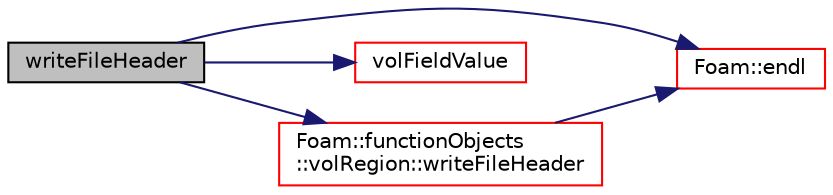 digraph "writeFileHeader"
{
  bgcolor="transparent";
  edge [fontname="Helvetica",fontsize="10",labelfontname="Helvetica",labelfontsize="10"];
  node [fontname="Helvetica",fontsize="10",shape=record];
  rankdir="LR";
  Node429 [label="writeFileHeader",height=0.2,width=0.4,color="black", fillcolor="grey75", style="filled", fontcolor="black"];
  Node429 -> Node430 [color="midnightblue",fontsize="10",style="solid",fontname="Helvetica"];
  Node430 [label="Foam::endl",height=0.2,width=0.4,color="red",URL="$a21851.html#a2db8fe02a0d3909e9351bb4275b23ce4",tooltip="Add newline and flush stream. "];
  Node429 -> Node432 [color="midnightblue",fontsize="10",style="solid",fontname="Helvetica"];
  Node432 [label="volFieldValue",height=0.2,width=0.4,color="red",URL="$a24189.html#a828e874f1c66ce3890b8eeadee3c81a6",tooltip="Construct from name, Time and dictionary. "];
  Node429 -> Node434 [color="midnightblue",fontsize="10",style="solid",fontname="Helvetica"];
  Node434 [label="Foam::functionObjects\l::volRegion::writeFileHeader",height=0.2,width=0.4,color="red",URL="$a23441.html#a0f86fd71532d699e40f4307d6165579a",tooltip="Output file header information. "];
  Node434 -> Node430 [color="midnightblue",fontsize="10",style="solid",fontname="Helvetica"];
}
